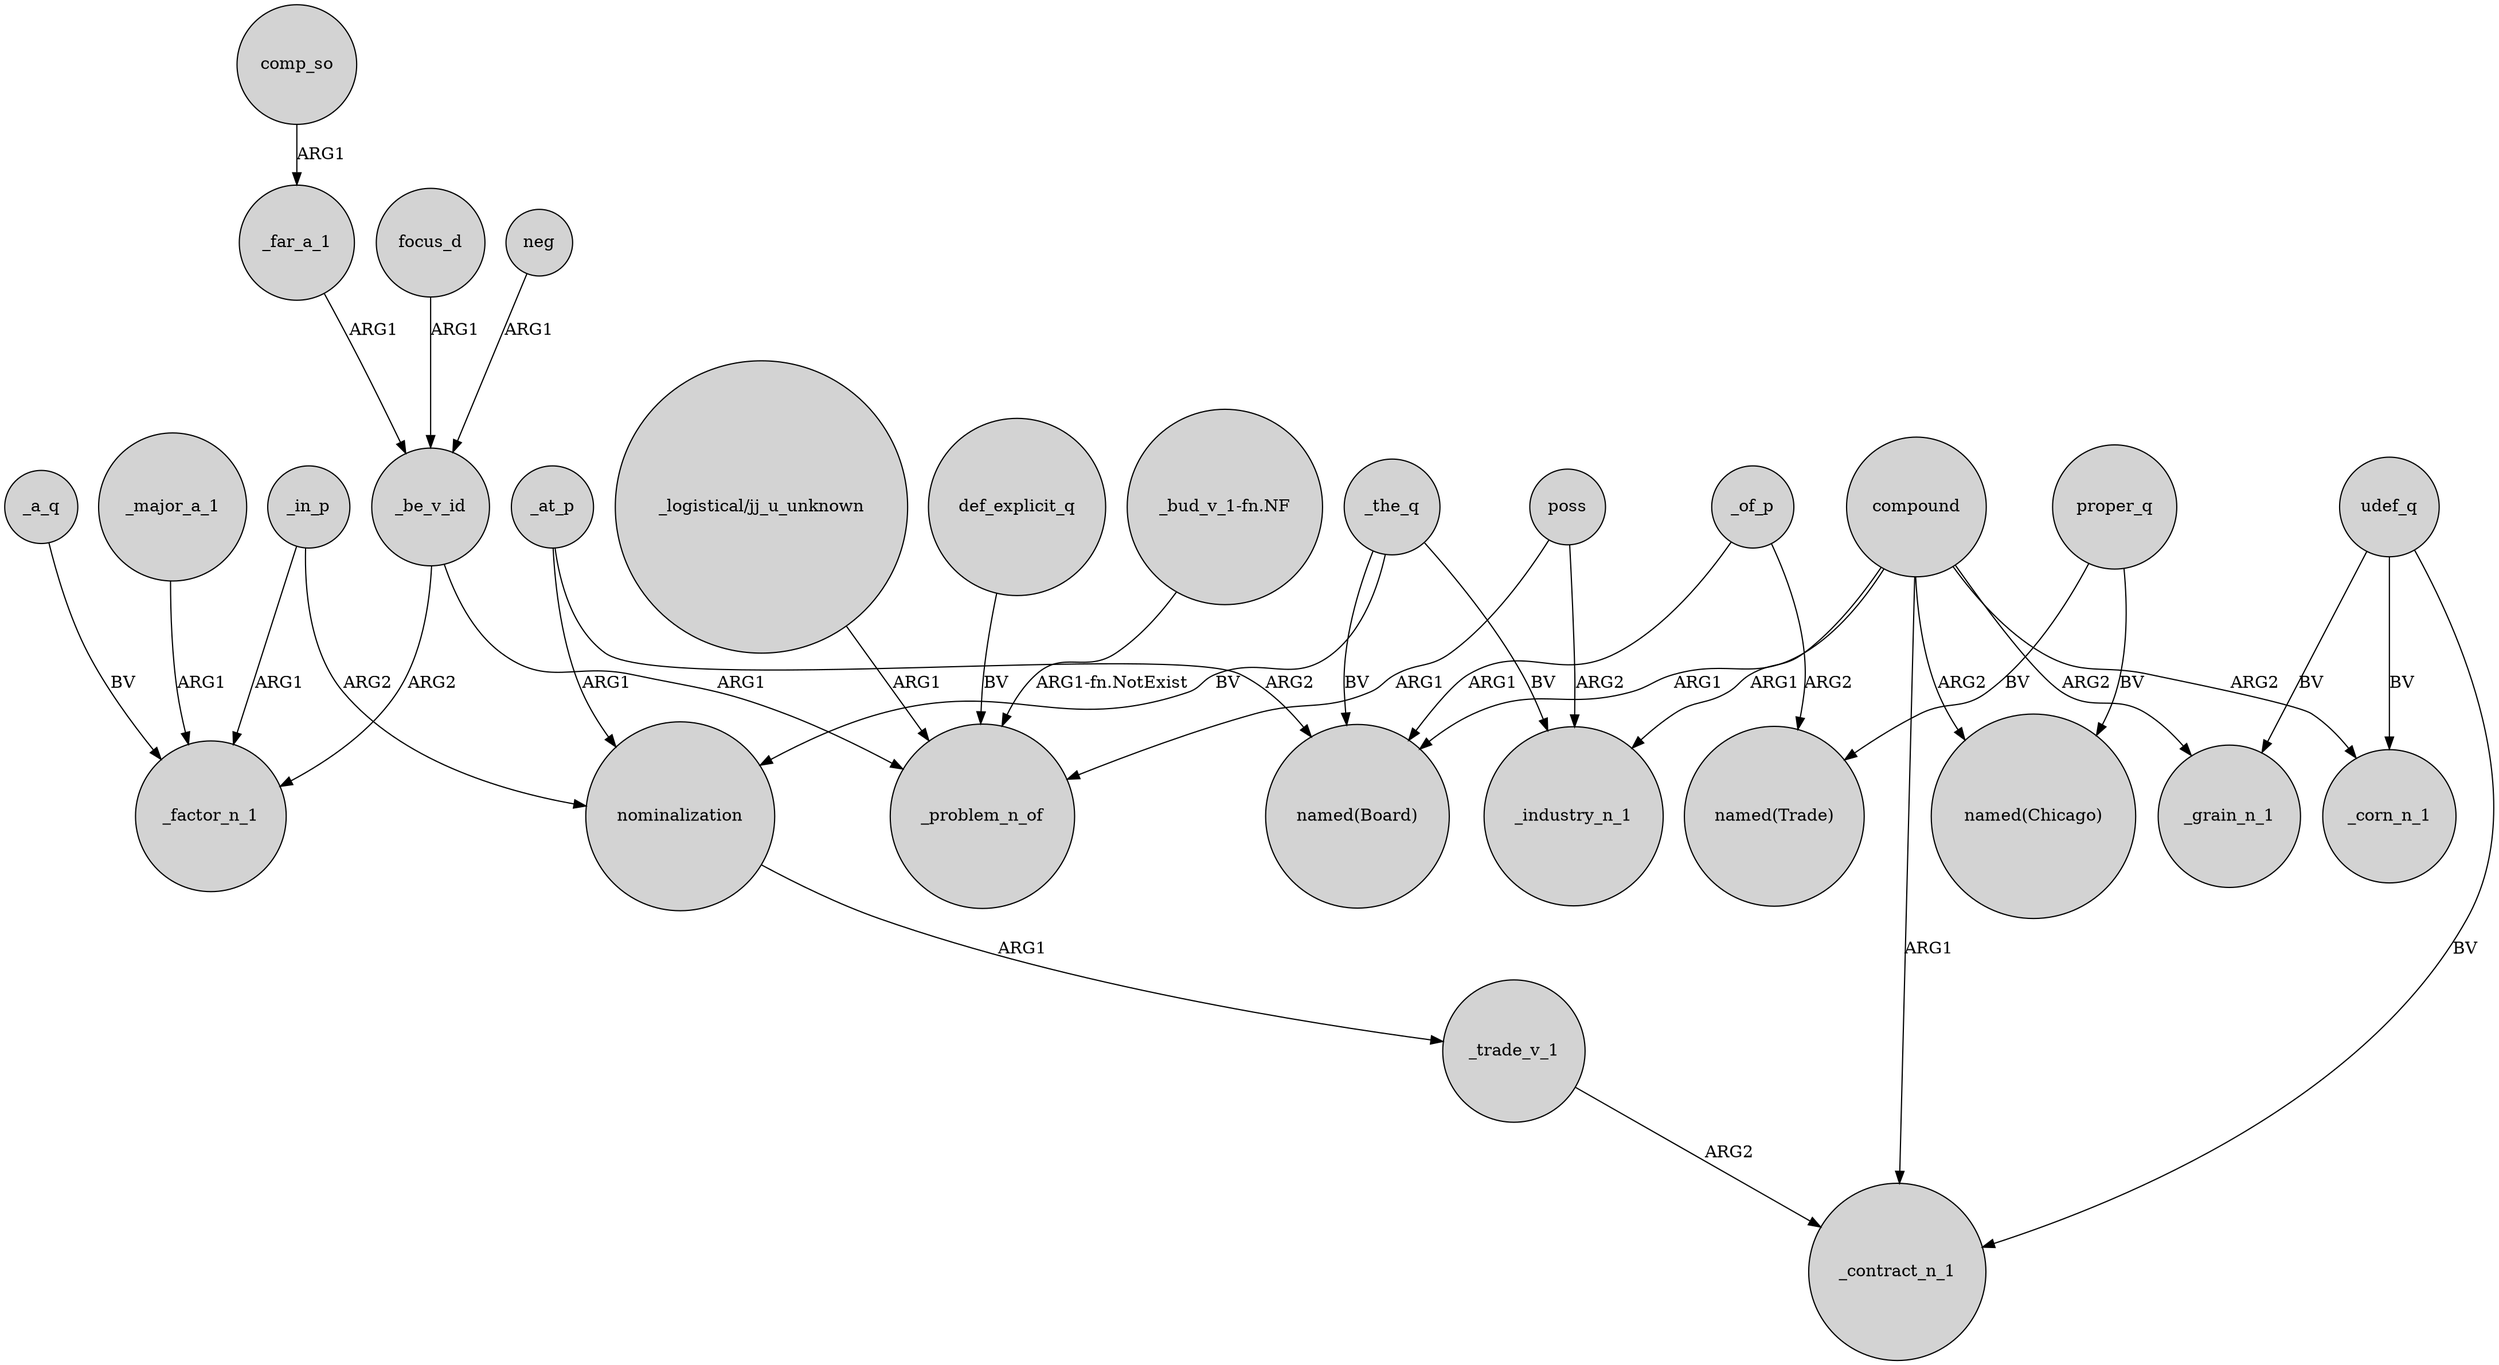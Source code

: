 digraph {
	node [shape=circle style=filled]
	_major_a_1 -> _factor_n_1 [label=ARG1]
	_in_p -> _factor_n_1 [label=ARG1]
	_the_q -> "named(Board)" [label=BV]
	proper_q -> "named(Chicago)" [label=BV]
	_at_p -> "named(Board)" [label=ARG2]
	_a_q -> _factor_n_1 [label=BV]
	compound -> _grain_n_1 [label=ARG2]
	poss -> _problem_n_of [label=ARG1]
	poss -> _industry_n_1 [label=ARG2]
	compound -> _industry_n_1 [label=ARG1]
	proper_q -> "named(Trade)" [label=BV]
	nominalization -> _trade_v_1 [label=ARG1]
	_the_q -> _industry_n_1 [label=BV]
	compound -> _contract_n_1 [label=ARG1]
	compound -> "named(Chicago)" [label=ARG2]
	_of_p -> "named(Board)" [label=ARG1]
	udef_q -> _grain_n_1 [label=BV]
	comp_so -> _far_a_1 [label=ARG1]
	_of_p -> "named(Trade)" [label=ARG2]
	def_explicit_q -> _problem_n_of [label=BV]
	compound -> "named(Board)" [label=ARG1]
	focus_d -> _be_v_id [label=ARG1]
	_at_p -> nominalization [label=ARG1]
	_be_v_id -> _factor_n_1 [label=ARG2]
	_far_a_1 -> _be_v_id [label=ARG1]
	udef_q -> _corn_n_1 [label=BV]
	"_logistical/jj_u_unknown" -> _problem_n_of [label=ARG1]
	"_bud_v_1-fn.NF" -> _problem_n_of [label="ARG1-fn.NotExist"]
	neg -> _be_v_id [label=ARG1]
	_be_v_id -> _problem_n_of [label=ARG1]
	_in_p -> nominalization [label=ARG2]
	udef_q -> _contract_n_1 [label=BV]
	_trade_v_1 -> _contract_n_1 [label=ARG2]
	compound -> _corn_n_1 [label=ARG2]
	_the_q -> nominalization [label=BV]
}
